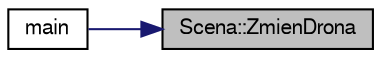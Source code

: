digraph "Scena::ZmienDrona"
{
 // LATEX_PDF_SIZE
  edge [fontname="FreeSans",fontsize="10",labelfontname="FreeSans",labelfontsize="10"];
  node [fontname="FreeSans",fontsize="10",shape=record];
  rankdir="RL";
  Node1 [label="Scena::ZmienDrona",height=0.2,width=0.4,color="black", fillcolor="grey75", style="filled", fontcolor="black",tooltip="Metoda pozwalająca zamienić drona, ktorym chemy sterować"];
  Node1 -> Node2 [dir="back",color="midnightblue",fontsize="10",style="solid",fontname="FreeSans"];
  Node2 [label="main",height=0.2,width=0.4,color="black", fillcolor="white", style="filled",URL="$a00056.html#ae66f6b31b5ad750f1fe042a706a4e3d4",tooltip=" "];
}
